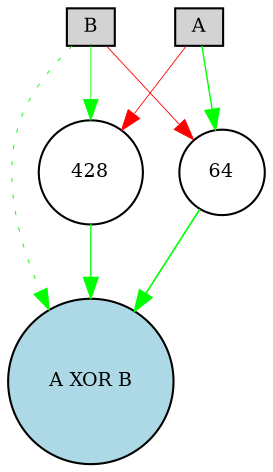 digraph {
	node [fontsize=9 height=0.2 shape=circle width=0.2]
	A [fillcolor=lightgray shape=box style=filled]
	B [fillcolor=lightgray shape=box style=filled]
	"A XOR B" [fillcolor=lightblue style=filled]
	64 [fillcolor=white style=filled]
	428 [fillcolor=white style=filled]
	B -> "A XOR B" [color=green penwidth=0.4505165474091344 style=dotted]
	A -> 64 [color=green penwidth=0.6768838224199764 style=solid]
	64 -> "A XOR B" [color=green penwidth=0.7860265219734704 style=solid]
	B -> 64 [color=red penwidth=0.4213761268727445 style=solid]
	B -> 428 [color=green penwidth=0.38993451174332994 style=solid]
	428 -> "A XOR B" [color=green penwidth=0.6395101389397563 style=solid]
	A -> 428 [color=red penwidth=0.41286285928480093 style=solid]
}
